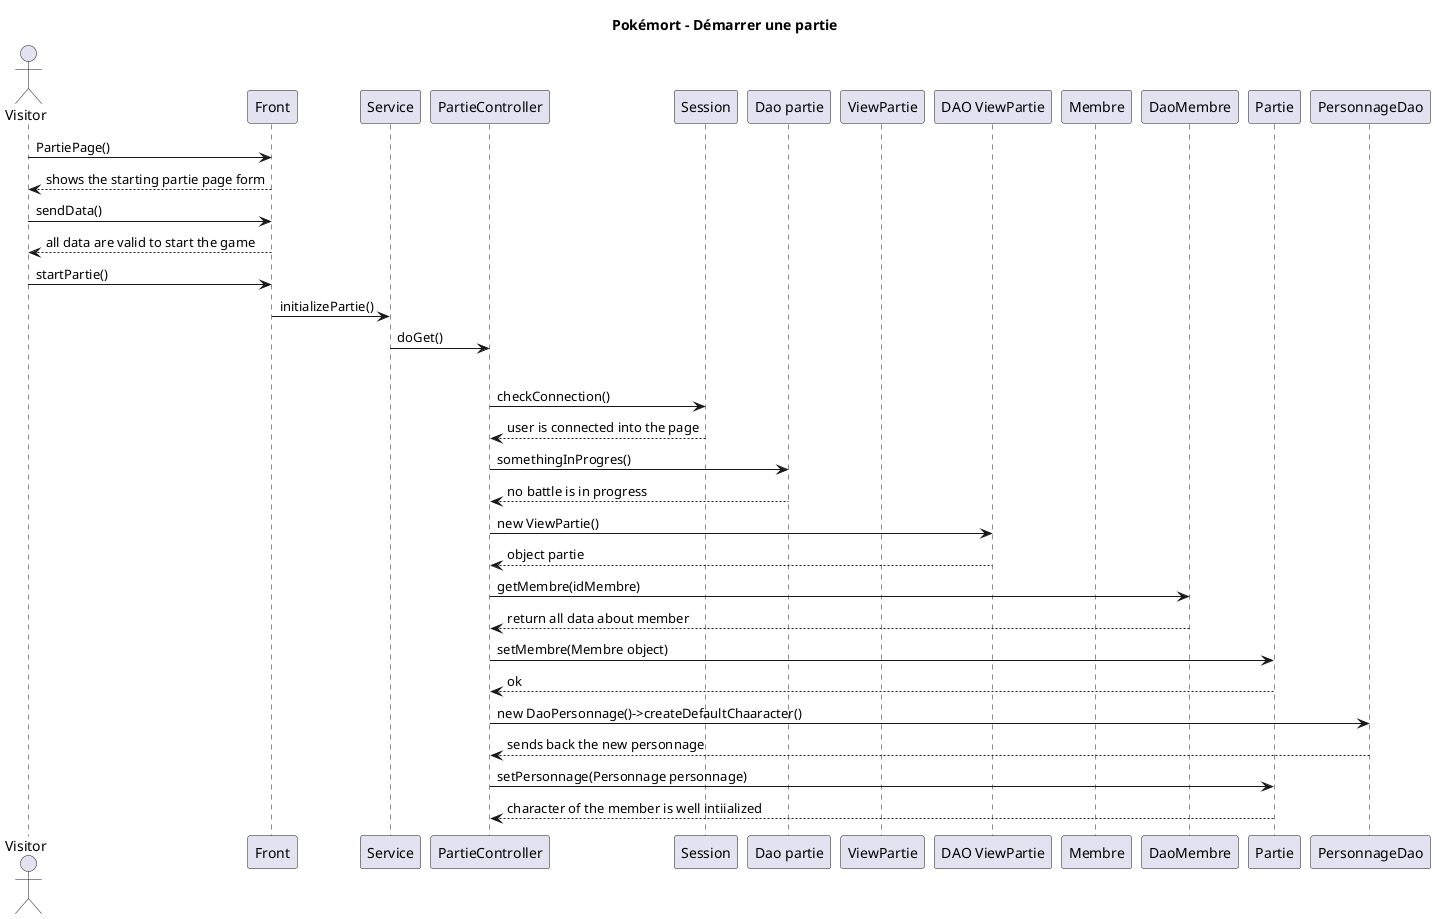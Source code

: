 @startuml
title Pokémort - Démarrer une partie

actor Visitor
participant "Front" as Front
participant "Service" as ServicePartie
participant "PartieController" as PartieCtrl

participant "Session" as Session

participant "Dao partie" as PartieDao

participant "ViewPartie" as ViewPartie

participant "DAO ViewPartie" as DaoViewPartie

participant "Membre" as Membre


Visitor -> Front : PartiePage()
Front --> Visitor : shows the starting partie page form
Visitor -> Front : sendData()
Front --> Visitor : all data are valid to start the game
Visitor -> Front : startPartie()
Front -> ServicePartie : initializePartie()
ServicePartie -> PartieCtrl : doGet()
group Start Succesfull initialization
PartieCtrl -> Session : checkConnection()
Session --> PartieCtrl : user is connected into the page
PartieCtrl -> PartieDao : somethingInProgres()
PartieDao --> PartieCtrl : no battle is in progress
PartieCtrl -> DaoViewPartie : new ViewPartie() 
DaoViewPartie --> PartieCtrl : object partie

PartieCtrl -> DaoMembre : getMembre(idMembre)
DaoMembre --> PartieCtrl : return all data about member
PartieCtrl -> Partie : setMembre(Membre object)
Partie --> PartieCtrl  : ok

PartieCtrl -> PersonnageDao : new DaoPersonnage()->createDefaultChaaracter()
PersonnageDao --> PartieCtrl : sends back the new personnage
PartieCtrl -> Partie : setPersonnage(Personnage personnage)
Partie --> PartieCtrl  : character of the member is well intiialized



@enduml

